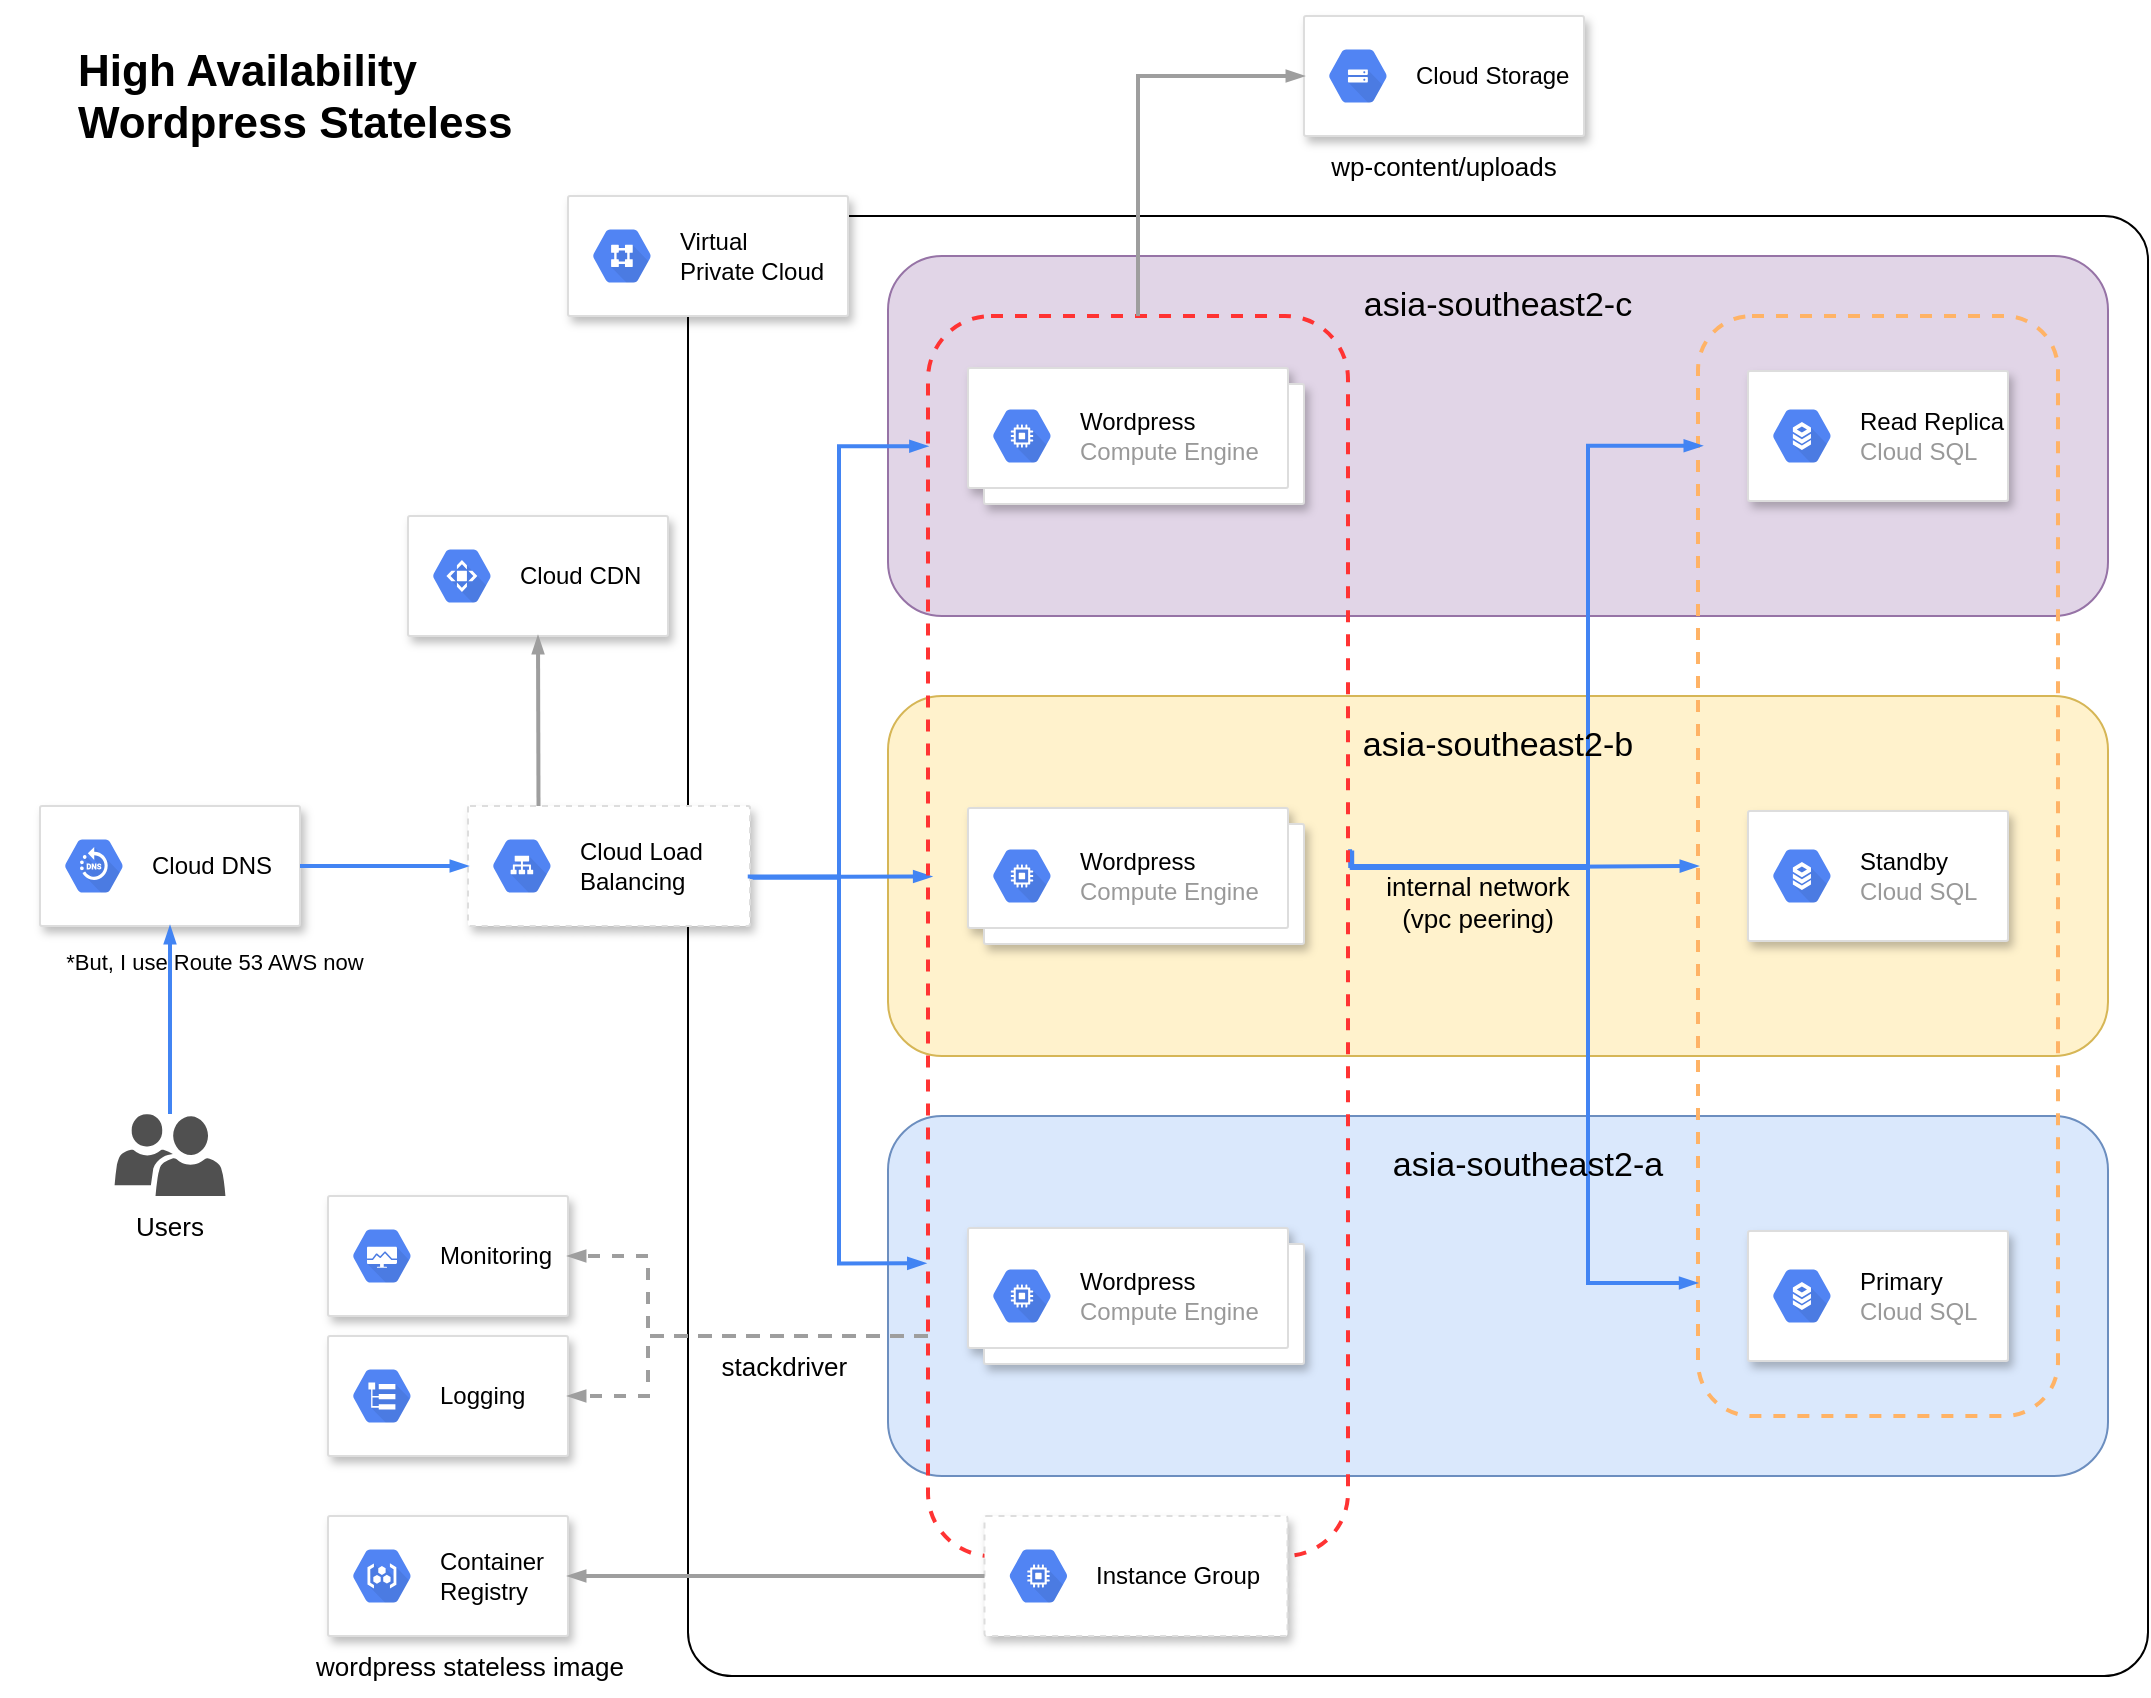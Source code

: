 <mxfile version="16.6.4" type="device"><diagram id="y92qRKzV2m3xKvL3HfKN" name="Page-1"><mxGraphModel dx="1016" dy="1763" grid="1" gridSize="10" guides="1" tooltips="1" connect="1" arrows="1" fold="1" page="1" pageScale="1" pageWidth="827" pageHeight="1169" math="0" shadow="0"><root><mxCell id="0"/><mxCell id="1" parent="0"/><mxCell id="EVUrCJ3HB7TMELO7bEDh-63" value="*But, I use Route 53 AWS now&amp;nbsp;" style="text;html=1;strokeColor=none;fillColor=none;align=center;verticalAlign=middle;whiteSpace=wrap;rounded=0;fontColor=#000000;fontSize=11;" parent="1" vertex="1"><mxGeometry x="90" y="258" width="190" height="30" as="geometry"/></mxCell><mxCell id="EVUrCJ3HB7TMELO7bEDh-31" value="" style="rounded=1;whiteSpace=wrap;html=1;fontColor=#000000;strokeColor=#000000;strokeWidth=1;fillColor=none;arcSize=3;" parent="1" vertex="1"><mxGeometry x="420" y="-100" width="730" height="730" as="geometry"/></mxCell><mxCell id="EVUrCJ3HB7TMELO7bEDh-1" value="" style="rounded=1;whiteSpace=wrap;html=1;fillColor=#dae8fc;strokeWidth=1;strokeColor=#6c8ebf;" parent="1" vertex="1"><mxGeometry x="520" y="350" width="610" height="180" as="geometry"/></mxCell><mxCell id="EVUrCJ3HB7TMELO7bEDh-2" value="" style="shape=mxgraph.gcp2.doubleRect;strokeColor=#dddddd;shadow=1;strokeWidth=1;fillColor=default;" parent="1" vertex="1"><mxGeometry x="560" y="406" width="168" height="68" as="geometry"/></mxCell><mxCell id="EVUrCJ3HB7TMELO7bEDh-3" value="&lt;font color=&quot;#000000&quot;&gt;Wordpress&lt;/font&gt;&lt;br&gt;Compute Engine" style="sketch=0;dashed=0;connectable=0;html=1;fillColor=#5184F3;strokeColor=none;shape=mxgraph.gcp2.hexIcon;prIcon=compute_engine;part=1;labelPosition=right;verticalLabelPosition=middle;align=left;verticalAlign=middle;spacingLeft=5;fontColor=#999999;fontSize=12;" parent="EVUrCJ3HB7TMELO7bEDh-2" vertex="1"><mxGeometry y="0.5" width="44" height="39" relative="1" as="geometry"><mxPoint x="5" y="-19.5" as="offset"/></mxGeometry></mxCell><mxCell id="EVUrCJ3HB7TMELO7bEDh-4" value="" style="strokeColor=#dddddd;shadow=1;strokeWidth=1;rounded=1;absoluteArcSize=1;arcSize=2;fillColor=default;" parent="1" vertex="1"><mxGeometry x="950" y="407.5" width="130" height="65" as="geometry"/></mxCell><mxCell id="EVUrCJ3HB7TMELO7bEDh-5" value="&lt;font color=&quot;#000000&quot;&gt;Primary&lt;/font&gt;&lt;br&gt;Cloud SQL" style="sketch=0;dashed=0;connectable=0;html=1;fillColor=#5184F3;strokeColor=none;shape=mxgraph.gcp2.hexIcon;prIcon=cloud_sql;part=1;labelPosition=right;verticalLabelPosition=middle;align=left;verticalAlign=middle;spacingLeft=5;fontColor=#999999;fontSize=12;" parent="EVUrCJ3HB7TMELO7bEDh-4" vertex="1"><mxGeometry y="0.5" width="44" height="39" relative="1" as="geometry"><mxPoint x="5" y="-19.5" as="offset"/></mxGeometry></mxCell><mxCell id="EVUrCJ3HB7TMELO7bEDh-6" value="" style="rounded=1;whiteSpace=wrap;html=1;fillColor=#fff2cc;strokeWidth=1;strokeColor=#d6b656;" parent="1" vertex="1"><mxGeometry x="520" y="140" width="610" height="180" as="geometry"/></mxCell><mxCell id="EVUrCJ3HB7TMELO7bEDh-7" value="" style="shape=mxgraph.gcp2.doubleRect;strokeColor=#dddddd;shadow=1;strokeWidth=1;fillColor=default;" parent="1" vertex="1"><mxGeometry x="560" y="196" width="168" height="68" as="geometry"/></mxCell><mxCell id="EVUrCJ3HB7TMELO7bEDh-8" value="&lt;font color=&quot;#000000&quot;&gt;Wordpress&lt;/font&gt;&lt;br&gt;Compute Engine" style="sketch=0;dashed=0;connectable=0;html=1;fillColor=#5184F3;strokeColor=none;shape=mxgraph.gcp2.hexIcon;prIcon=compute_engine;part=1;labelPosition=right;verticalLabelPosition=middle;align=left;verticalAlign=middle;spacingLeft=5;fontColor=#999999;fontSize=12;" parent="EVUrCJ3HB7TMELO7bEDh-7" vertex="1"><mxGeometry y="0.5" width="44" height="39" relative="1" as="geometry"><mxPoint x="5" y="-19.5" as="offset"/></mxGeometry></mxCell><mxCell id="EVUrCJ3HB7TMELO7bEDh-9" value="" style="strokeColor=#dddddd;shadow=1;strokeWidth=1;rounded=1;absoluteArcSize=1;arcSize=2;fillColor=default;" parent="1" vertex="1"><mxGeometry x="950" y="197.5" width="130" height="65" as="geometry"/></mxCell><mxCell id="EVUrCJ3HB7TMELO7bEDh-10" value="&lt;font color=&quot;#000000&quot;&gt;Standby&lt;/font&gt;&lt;br&gt;Cloud SQL" style="sketch=0;dashed=0;connectable=0;html=1;fillColor=#5184F3;strokeColor=none;shape=mxgraph.gcp2.hexIcon;prIcon=cloud_sql;part=1;labelPosition=right;verticalLabelPosition=middle;align=left;verticalAlign=middle;spacingLeft=5;fontColor=#999999;fontSize=12;" parent="EVUrCJ3HB7TMELO7bEDh-9" vertex="1"><mxGeometry y="0.5" width="44" height="39" relative="1" as="geometry"><mxPoint x="5" y="-19.5" as="offset"/></mxGeometry></mxCell><mxCell id="EVUrCJ3HB7TMELO7bEDh-11" value="" style="rounded=1;whiteSpace=wrap;html=1;fillColor=#e1d5e7;strokeWidth=1;strokeColor=#9673a6;" parent="1" vertex="1"><mxGeometry x="520" y="-80" width="610" height="180" as="geometry"/></mxCell><mxCell id="EVUrCJ3HB7TMELO7bEDh-12" value="" style="shape=mxgraph.gcp2.doubleRect;strokeColor=#dddddd;shadow=1;strokeWidth=1;fillColor=default;" parent="1" vertex="1"><mxGeometry x="560" y="-24" width="168" height="68" as="geometry"/></mxCell><mxCell id="EVUrCJ3HB7TMELO7bEDh-13" value="&lt;font color=&quot;#000000&quot;&gt;Wordpress&lt;/font&gt;&lt;br&gt;Compute Engine" style="sketch=0;dashed=0;connectable=0;html=1;fillColor=#5184F3;strokeColor=none;shape=mxgraph.gcp2.hexIcon;prIcon=compute_engine;part=1;labelPosition=right;verticalLabelPosition=middle;align=left;verticalAlign=middle;spacingLeft=5;fontColor=#999999;fontSize=12;" parent="EVUrCJ3HB7TMELO7bEDh-12" vertex="1"><mxGeometry y="0.5" width="44" height="39" relative="1" as="geometry"><mxPoint x="5" y="-19.5" as="offset"/></mxGeometry></mxCell><mxCell id="EVUrCJ3HB7TMELO7bEDh-14" value="" style="strokeColor=#dddddd;shadow=1;strokeWidth=1;rounded=1;absoluteArcSize=1;arcSize=2;fillColor=default;" parent="1" vertex="1"><mxGeometry x="950" y="-22.5" width="130" height="65" as="geometry"/></mxCell><mxCell id="EVUrCJ3HB7TMELO7bEDh-15" value="&lt;font color=&quot;#000000&quot;&gt;Read Replica&lt;/font&gt;&lt;br&gt;Cloud SQL" style="sketch=0;dashed=0;connectable=0;html=1;fillColor=#5184F3;strokeColor=none;shape=mxgraph.gcp2.hexIcon;prIcon=cloud_sql;part=1;labelPosition=right;verticalLabelPosition=middle;align=left;verticalAlign=middle;spacingLeft=5;fontColor=#999999;fontSize=12;" parent="EVUrCJ3HB7TMELO7bEDh-14" vertex="1"><mxGeometry y="0.5" width="44" height="39" relative="1" as="geometry"><mxPoint x="5" y="-19.5" as="offset"/></mxGeometry></mxCell><mxCell id="EVUrCJ3HB7TMELO7bEDh-19" value="" style="rounded=1;whiteSpace=wrap;html=1;fillColor=none;dashed=1;strokeWidth=2;strokeColor=#FFB366;" parent="1" vertex="1"><mxGeometry x="925" y="-50" width="180" height="550" as="geometry"/></mxCell><mxCell id="EVUrCJ3HB7TMELO7bEDh-22" value="" style="strokeColor=#dddddd;shadow=1;strokeWidth=1;rounded=1;absoluteArcSize=1;arcSize=2;dashed=1;fontColor=#000000;fillColor=default;" parent="1" vertex="1"><mxGeometry x="310" y="195" width="141" height="60" as="geometry"/></mxCell><mxCell id="EVUrCJ3HB7TMELO7bEDh-23" value="&lt;font color=&quot;#000000&quot;&gt;Cloud Load&lt;br&gt;Balancing&lt;/font&gt;" style="sketch=0;dashed=0;connectable=0;html=1;fillColor=#5184F3;strokeColor=none;shape=mxgraph.gcp2.hexIcon;prIcon=cloud_load_balancing;part=1;labelPosition=right;verticalLabelPosition=middle;align=left;verticalAlign=middle;spacingLeft=5;fontColor=#999999;fontSize=12;" parent="EVUrCJ3HB7TMELO7bEDh-22" vertex="1"><mxGeometry y="0.5" width="44" height="39" relative="1" as="geometry"><mxPoint x="5" y="-19.5" as="offset"/></mxGeometry></mxCell><mxCell id="EVUrCJ3HB7TMELO7bEDh-25" value="" style="fontSize=12;html=1;endArrow=blockThin;endFill=1;rounded=0;strokeWidth=2;endSize=4;startSize=4;dashed=0;strokeColor=#4284F3;fontColor=#000000;entryX=0;entryY=0.5;entryDx=0;entryDy=0;exitX=1.004;exitY=0.445;exitDx=0;exitDy=0;exitPerimeter=0;" parent="1" source="EVUrCJ3HB7TMELO7bEDh-16" target="EVUrCJ3HB7TMELO7bEDh-19" edge="1"><mxGeometry width="100" relative="1" as="geometry"><mxPoint x="1210" y="200" as="sourcePoint"/><mxPoint x="740" y="270" as="targetPoint"/></mxGeometry></mxCell><mxCell id="EVUrCJ3HB7TMELO7bEDh-26" value="" style="fontSize=12;html=1;endArrow=blockThin;endFill=1;rounded=0;strokeWidth=2;endSize=4;startSize=4;dashed=0;strokeColor=#4284F3;fontColor=#000000;entryX=0.011;entryY=0.118;entryDx=0;entryDy=0;edgeStyle=orthogonalEdgeStyle;entryPerimeter=0;exitX=1.01;exitY=0.431;exitDx=0;exitDy=0;exitPerimeter=0;" parent="1" source="EVUrCJ3HB7TMELO7bEDh-16" target="EVUrCJ3HB7TMELO7bEDh-19" edge="1"><mxGeometry width="100" relative="1" as="geometry"><mxPoint x="761.05" y="235.84" as="sourcePoint"/><mxPoint x="935" y="235" as="targetPoint"/><Array as="points"><mxPoint x="870" y="226"/><mxPoint x="870" y="15"/></Array></mxGeometry></mxCell><mxCell id="EVUrCJ3HB7TMELO7bEDh-27" value="" style="fontSize=12;html=1;endArrow=blockThin;endFill=1;rounded=0;strokeWidth=2;endSize=4;startSize=4;dashed=0;strokeColor=#4284F3;fontColor=#000000;entryX=-0.002;entryY=0.879;entryDx=0;entryDy=0;exitX=1.005;exitY=0.43;exitDx=0;exitDy=0;exitPerimeter=0;edgeStyle=orthogonalEdgeStyle;entryPerimeter=0;" parent="1" source="EVUrCJ3HB7TMELO7bEDh-16" target="EVUrCJ3HB7TMELO7bEDh-19" edge="1"><mxGeometry width="100" relative="1" as="geometry"><mxPoint x="761.05" y="235.84" as="sourcePoint"/><mxPoint x="935" y="235" as="targetPoint"/><Array as="points"><mxPoint x="870" y="225"/><mxPoint x="870" y="433"/></Array></mxGeometry></mxCell><mxCell id="EVUrCJ3HB7TMELO7bEDh-28" value="" style="fontSize=12;html=1;endArrow=blockThin;endFill=1;rounded=0;strokeWidth=2;endSize=4;startSize=4;dashed=0;strokeColor=#4284F3;fontColor=#000000;entryX=0.008;entryY=0.452;entryDx=0;entryDy=0;entryPerimeter=0;exitX=1;exitY=0.592;exitDx=0;exitDy=0;exitPerimeter=0;" parent="1" source="EVUrCJ3HB7TMELO7bEDh-22" target="EVUrCJ3HB7TMELO7bEDh-16" edge="1"><mxGeometry width="100" relative="1" as="geometry"><mxPoint x="220" y="390" as="sourcePoint"/><mxPoint x="320" y="390" as="targetPoint"/></mxGeometry></mxCell><mxCell id="EVUrCJ3HB7TMELO7bEDh-29" value="" style="edgeStyle=orthogonalEdgeStyle;fontSize=12;html=1;endArrow=blockThin;endFill=1;rounded=0;strokeWidth=2;endSize=4;startSize=4;dashed=0;strokeColor=#4284F3;fontColor=#000000;entryX=-0.001;entryY=0.105;entryDx=0;entryDy=0;entryPerimeter=0;exitX=0.992;exitY=0.587;exitDx=0;exitDy=0;exitPerimeter=0;" parent="1" source="EVUrCJ3HB7TMELO7bEDh-22" target="EVUrCJ3HB7TMELO7bEDh-16" edge="1"><mxGeometry width="100" relative="1" as="geometry"><mxPoint x="401" y="240.52" as="sourcePoint"/><mxPoint x="550" y="240.32" as="targetPoint"/></mxGeometry></mxCell><mxCell id="EVUrCJ3HB7TMELO7bEDh-30" value="" style="edgeStyle=orthogonalEdgeStyle;fontSize=12;html=1;endArrow=blockThin;endFill=1;rounded=0;strokeWidth=2;endSize=4;startSize=4;dashed=0;strokeColor=#4284F3;fontColor=#000000;entryX=-0.006;entryY=0.764;entryDx=0;entryDy=0;entryPerimeter=0;exitX=1.009;exitY=0.597;exitDx=0;exitDy=0;exitPerimeter=0;" parent="1" source="EVUrCJ3HB7TMELO7bEDh-22" target="EVUrCJ3HB7TMELO7bEDh-16" edge="1"><mxGeometry width="100" relative="1" as="geometry"><mxPoint x="401" y="240.52" as="sourcePoint"/><mxPoint x="550" y="240.32" as="targetPoint"/></mxGeometry></mxCell><mxCell id="EVUrCJ3HB7TMELO7bEDh-32" value="asia-southeast2-a" style="text;html=1;strokeColor=none;fillColor=none;align=center;verticalAlign=middle;whiteSpace=wrap;rounded=0;fontColor=#000000;fontSize=17;" parent="1" vertex="1"><mxGeometry x="755" y="360" width="170" height="30" as="geometry"/></mxCell><mxCell id="EVUrCJ3HB7TMELO7bEDh-33" value="" style="strokeColor=#dddddd;shadow=1;strokeWidth=1;rounded=1;absoluteArcSize=1;arcSize=2;fontSize=17;fontColor=#000000;fillColor=default;" parent="1" vertex="1"><mxGeometry x="360" y="-110" width="140" height="60" as="geometry"/></mxCell><mxCell id="EVUrCJ3HB7TMELO7bEDh-34" value="&lt;font color=&quot;#000000&quot;&gt;Virtual&lt;br&gt;Private Cloud&lt;/font&gt;" style="sketch=0;dashed=0;connectable=0;html=1;fillColor=#5184F3;strokeColor=none;shape=mxgraph.gcp2.hexIcon;prIcon=virtual_private_cloud;part=1;labelPosition=right;verticalLabelPosition=middle;align=left;verticalAlign=middle;spacingLeft=5;fontColor=#999999;fontSize=12;rounded=1;" parent="EVUrCJ3HB7TMELO7bEDh-33" vertex="1"><mxGeometry y="0.5" width="44" height="39" relative="1" as="geometry"><mxPoint x="5" y="-19.5" as="offset"/></mxGeometry></mxCell><mxCell id="EVUrCJ3HB7TMELO7bEDh-37" value="asia-southeast2-b" style="text;html=1;strokeColor=none;fillColor=none;align=center;verticalAlign=middle;whiteSpace=wrap;rounded=0;fontColor=#000000;fontSize=17;" parent="1" vertex="1"><mxGeometry x="740" y="150" width="170" height="30" as="geometry"/></mxCell><mxCell id="EVUrCJ3HB7TMELO7bEDh-38" value="asia-southeast2-c" style="text;html=1;strokeColor=none;fillColor=none;align=center;verticalAlign=middle;whiteSpace=wrap;rounded=0;fontColor=#000000;fontSize=17;" parent="1" vertex="1"><mxGeometry x="740" y="-70" width="170" height="30" as="geometry"/></mxCell><mxCell id="EVUrCJ3HB7TMELO7bEDh-16" value="" style="rounded=1;whiteSpace=wrap;html=1;fillColor=none;dashed=1;strokeWidth=2;strokeColor=#FF3333;" parent="1" vertex="1"><mxGeometry x="540" y="-50" width="210" height="620" as="geometry"/></mxCell><mxCell id="EVUrCJ3HB7TMELO7bEDh-17" value="" style="strokeColor=#dddddd;shadow=1;strokeWidth=1;rounded=1;absoluteArcSize=1;arcSize=2;dashed=1;fillColor=default;" parent="1" vertex="1"><mxGeometry x="568.25" y="550" width="151.5" height="60" as="geometry"/></mxCell><mxCell id="EVUrCJ3HB7TMELO7bEDh-18" value="&lt;font color=&quot;#000000&quot;&gt;Instance Group&lt;/font&gt;" style="sketch=0;dashed=0;connectable=0;html=1;fillColor=#5184F3;strokeColor=none;shape=mxgraph.gcp2.hexIcon;prIcon=compute_engine;part=1;labelPosition=right;verticalLabelPosition=middle;align=left;verticalAlign=middle;spacingLeft=5;fontColor=#999999;fontSize=12;" parent="EVUrCJ3HB7TMELO7bEDh-17" vertex="1"><mxGeometry y="0.5" width="44" height="39" relative="1" as="geometry"><mxPoint x="5" y="-19.5" as="offset"/></mxGeometry></mxCell><mxCell id="EVUrCJ3HB7TMELO7bEDh-39" value="" style="strokeColor=#dddddd;shadow=1;strokeWidth=1;rounded=1;absoluteArcSize=1;arcSize=2;fontSize=17;fontColor=#000000;fillColor=default;" parent="1" vertex="1"><mxGeometry x="280" y="50" width="130" height="60" as="geometry"/></mxCell><mxCell id="EVUrCJ3HB7TMELO7bEDh-40" value="&lt;font color=&quot;#000000&quot;&gt;Cloud CDN&lt;/font&gt;" style="sketch=0;dashed=0;connectable=0;html=1;fillColor=#5184F3;strokeColor=none;shape=mxgraph.gcp2.hexIcon;prIcon=cloud_cdn;part=1;labelPosition=right;verticalLabelPosition=middle;align=left;verticalAlign=middle;spacingLeft=5;fontColor=#999999;fontSize=12;rounded=1;" parent="EVUrCJ3HB7TMELO7bEDh-39" vertex="1"><mxGeometry y="0.5" width="44" height="39" relative="1" as="geometry"><mxPoint x="5" y="-19.5" as="offset"/></mxGeometry></mxCell><mxCell id="EVUrCJ3HB7TMELO7bEDh-43" value="" style="strokeColor=#dddddd;shadow=1;strokeWidth=1;rounded=1;absoluteArcSize=1;arcSize=2;fontSize=17;fontColor=#000000;fillColor=default;" parent="1" vertex="1"><mxGeometry x="96" y="195" width="130" height="60" as="geometry"/></mxCell><mxCell id="EVUrCJ3HB7TMELO7bEDh-44" value="&lt;font color=&quot;#000000&quot;&gt;Cloud DNS&lt;/font&gt;" style="sketch=0;dashed=0;connectable=0;html=1;fillColor=#5184F3;strokeColor=none;shape=mxgraph.gcp2.hexIcon;prIcon=cloud_dns;part=1;labelPosition=right;verticalLabelPosition=middle;align=left;verticalAlign=middle;spacingLeft=5;fontColor=#999999;fontSize=12;rounded=1;" parent="EVUrCJ3HB7TMELO7bEDh-43" vertex="1"><mxGeometry y="0.5" width="44" height="39" relative="1" as="geometry"><mxPoint x="5" y="-19.5" as="offset"/></mxGeometry></mxCell><mxCell id="EVUrCJ3HB7TMELO7bEDh-46" value="" style="strokeColor=#dddddd;shadow=1;strokeWidth=1;rounded=1;absoluteArcSize=1;arcSize=2;fontSize=17;fontColor=#000000;fillColor=default;" parent="1" vertex="1"><mxGeometry x="728" y="-200" width="140" height="60" as="geometry"/></mxCell><mxCell id="EVUrCJ3HB7TMELO7bEDh-47" value="&lt;font color=&quot;#000000&quot;&gt;Cloud Storage&lt;/font&gt;" style="sketch=0;dashed=0;connectable=0;html=1;fillColor=#5184F3;strokeColor=none;shape=mxgraph.gcp2.hexIcon;prIcon=cloud_storage;part=1;labelPosition=right;verticalLabelPosition=middle;align=left;verticalAlign=middle;spacingLeft=5;fontColor=#999999;fontSize=12;rounded=1;" parent="EVUrCJ3HB7TMELO7bEDh-46" vertex="1"><mxGeometry y="0.5" width="44" height="39" relative="1" as="geometry"><mxPoint x="5" y="-19.5" as="offset"/></mxGeometry></mxCell><mxCell id="EVUrCJ3HB7TMELO7bEDh-49" style="edgeStyle=none;rounded=0;orthogonalLoop=1;jettySize=auto;html=1;exitX=0.75;exitY=0;exitDx=0;exitDy=0;fontSize=17;fontColor=#000000;" parent="1" source="EVUrCJ3HB7TMELO7bEDh-46" target="EVUrCJ3HB7TMELO7bEDh-46" edge="1"><mxGeometry relative="1" as="geometry"/></mxCell><mxCell id="EVUrCJ3HB7TMELO7bEDh-50" value="" style="edgeStyle=orthogonalEdgeStyle;fontSize=12;html=1;endArrow=blockThin;endFill=1;rounded=0;strokeWidth=2;endSize=4;startSize=4;dashed=0;strokeColor=#4284F3;fontColor=#000000;exitX=1;exitY=0.5;exitDx=0;exitDy=0;entryX=0;entryY=0.5;entryDx=0;entryDy=0;" parent="1" source="EVUrCJ3HB7TMELO7bEDh-43" target="EVUrCJ3HB7TMELO7bEDh-22" edge="1"><mxGeometry width="100" relative="1" as="geometry"><mxPoint x="490" y="100" as="sourcePoint"/><mxPoint x="590" y="100" as="targetPoint"/></mxGeometry></mxCell><mxCell id="EVUrCJ3HB7TMELO7bEDh-51" value="" style="strokeColor=#dddddd;shadow=1;strokeWidth=1;rounded=1;absoluteArcSize=1;arcSize=2;fontSize=17;fontColor=#000000;fillColor=default;" parent="1" vertex="1"><mxGeometry x="240" y="550" width="120" height="60" as="geometry"/></mxCell><mxCell id="EVUrCJ3HB7TMELO7bEDh-52" value="&lt;font color=&quot;#000000&quot;&gt;Container&lt;br&gt;Registry&lt;/font&gt;" style="sketch=0;dashed=0;connectable=0;html=1;fillColor=#5184F3;strokeColor=none;shape=mxgraph.gcp2.hexIcon;prIcon=container_registry;part=1;labelPosition=right;verticalLabelPosition=middle;align=left;verticalAlign=middle;spacingLeft=5;fontColor=#999999;fontSize=12;rounded=1;" parent="EVUrCJ3HB7TMELO7bEDh-51" vertex="1"><mxGeometry y="0.5" width="44" height="39" relative="1" as="geometry"><mxPoint x="5" y="-19.5" as="offset"/></mxGeometry></mxCell><mxCell id="EVUrCJ3HB7TMELO7bEDh-53" value="" style="edgeStyle=orthogonalEdgeStyle;fontSize=12;html=1;endArrow=blockThin;endFill=1;rounded=0;strokeWidth=2;endSize=4;startSize=4;dashed=0;strokeColor=#9E9E9E;fontColor=#000000;exitX=0.5;exitY=0;exitDx=0;exitDy=0;entryX=0;entryY=0.5;entryDx=0;entryDy=0;" parent="1" source="EVUrCJ3HB7TMELO7bEDh-16" target="EVUrCJ3HB7TMELO7bEDh-46" edge="1"><mxGeometry width="100" relative="1" as="geometry"><mxPoint x="620" y="100" as="sourcePoint"/><mxPoint x="730" y="-160" as="targetPoint"/></mxGeometry></mxCell><mxCell id="EVUrCJ3HB7TMELO7bEDh-54" value="wp-content/uploads" style="text;html=1;strokeColor=none;fillColor=none;align=center;verticalAlign=middle;whiteSpace=wrap;rounded=0;fontColor=#000000;fontSize=13;" parent="1" vertex="1"><mxGeometry x="713" y="-140" width="170" height="30" as="geometry"/></mxCell><mxCell id="EVUrCJ3HB7TMELO7bEDh-55" value="" style="edgeStyle=orthogonalEdgeStyle;fontSize=12;html=1;endArrow=blockThin;endFill=1;rounded=0;strokeWidth=2;endSize=4;startSize=4;dashed=0;strokeColor=#9E9E9E;fontColor=#000000;entryX=1;entryY=0.5;entryDx=0;entryDy=0;exitX=0;exitY=0.5;exitDx=0;exitDy=0;" parent="1" source="EVUrCJ3HB7TMELO7bEDh-17" target="EVUrCJ3HB7TMELO7bEDh-51" edge="1"><mxGeometry width="100" relative="1" as="geometry"><mxPoint x="430" y="350" as="sourcePoint"/><mxPoint x="530" y="350" as="targetPoint"/></mxGeometry></mxCell><mxCell id="EVUrCJ3HB7TMELO7bEDh-56" value="" style="sketch=0;pointerEvents=1;shadow=0;dashed=0;html=1;strokeColor=none;labelPosition=center;verticalLabelPosition=bottom;verticalAlign=top;align=center;fillColor=#505050;shape=mxgraph.mscae.intune.user_group;rounded=1;fontSize=13;fontColor=#000000;" parent="1" vertex="1"><mxGeometry x="133.3" y="349" width="55.41" height="41" as="geometry"/></mxCell><mxCell id="EVUrCJ3HB7TMELO7bEDh-58" value="" style="edgeStyle=orthogonalEdgeStyle;fontSize=12;html=1;endArrow=blockThin;endFill=1;rounded=0;strokeWidth=2;endSize=4;startSize=4;dashed=0;strokeColor=#4284F3;fontColor=#000000;entryX=0.5;entryY=1;entryDx=0;entryDy=0;exitX=0.5;exitY=0;exitDx=0;exitDy=0;exitPerimeter=0;" parent="1" source="EVUrCJ3HB7TMELO7bEDh-56" target="EVUrCJ3HB7TMELO7bEDh-43" edge="1"><mxGeometry width="100" relative="1" as="geometry"><mxPoint x="636" y="210" as="sourcePoint"/><mxPoint x="736" y="210" as="targetPoint"/></mxGeometry></mxCell><mxCell id="EVUrCJ3HB7TMELO7bEDh-59" value="Users" style="text;html=1;strokeColor=none;fillColor=none;align=center;verticalAlign=middle;whiteSpace=wrap;rounded=0;fontColor=#000000;fontSize=13;" parent="1" vertex="1"><mxGeometry x="76" y="390" width="170" height="30" as="geometry"/></mxCell><mxCell id="EVUrCJ3HB7TMELO7bEDh-62" value="wordpress stateless image" style="text;html=1;strokeColor=none;fillColor=none;align=center;verticalAlign=middle;whiteSpace=wrap;rounded=0;fontColor=#000000;fontSize=13;" parent="1" vertex="1"><mxGeometry x="226" y="610" width="170" height="30" as="geometry"/></mxCell><mxCell id="EVUrCJ3HB7TMELO7bEDh-64" value="" style="fontSize=12;html=1;endArrow=blockThin;endFill=1;rounded=0;strokeWidth=2;endSize=4;startSize=4;dashed=0;strokeColor=#9E9E9E;fontColor=#000000;entryX=0.5;entryY=1;entryDx=0;entryDy=0;exitX=0.25;exitY=0;exitDx=0;exitDy=0;" parent="1" source="EVUrCJ3HB7TMELO7bEDh-22" target="EVUrCJ3HB7TMELO7bEDh-39" edge="1"><mxGeometry width="100" relative="1" as="geometry"><mxPoint x="640" y="210" as="sourcePoint"/><mxPoint x="740" y="210" as="targetPoint"/></mxGeometry></mxCell><mxCell id="EVUrCJ3HB7TMELO7bEDh-65" value="&lt;h1&gt;High Availability Wordpress Stateless&lt;/h1&gt;" style="text;html=1;strokeColor=none;fillColor=none;spacing=5;spacingTop=-20;whiteSpace=wrap;overflow=hidden;rounded=0;fontSize=11;fontColor=#000000;" parent="1" vertex="1"><mxGeometry x="110" y="-190" width="236" height="70" as="geometry"/></mxCell><mxCell id="R6sXqYGLHnHek-xDzKcj-1" value="internal network&lt;br&gt;(vpc peering)" style="text;html=1;strokeColor=none;fillColor=none;align=center;verticalAlign=middle;whiteSpace=wrap;rounded=0;fontColor=#000000;fontSize=13;" parent="1" vertex="1"><mxGeometry x="730" y="228" width="170" height="30" as="geometry"/></mxCell><mxCell id="23RsTdwJw6qgGm7MMxLa-1" value="" style="strokeColor=#dddddd;shadow=1;strokeWidth=1;rounded=1;absoluteArcSize=1;arcSize=2;" vertex="1" parent="1"><mxGeometry x="240" y="390" width="120" height="60" as="geometry"/></mxCell><mxCell id="23RsTdwJw6qgGm7MMxLa-2" value="&lt;font color=&quot;#000000&quot;&gt;Monitoring&lt;/font&gt;" style="sketch=0;dashed=0;connectable=0;html=1;fillColor=#5184F3;strokeColor=none;shape=mxgraph.gcp2.hexIcon;prIcon=cloud_deployment_manager;part=1;labelPosition=right;verticalLabelPosition=middle;align=left;verticalAlign=middle;spacingLeft=5;fontColor=#999999;fontSize=12;" vertex="1" parent="23RsTdwJw6qgGm7MMxLa-1"><mxGeometry y="0.5" width="44" height="39" relative="1" as="geometry"><mxPoint x="5" y="-19.5" as="offset"/></mxGeometry></mxCell><mxCell id="23RsTdwJw6qgGm7MMxLa-3" value="" style="strokeColor=#dddddd;shadow=1;strokeWidth=1;rounded=1;absoluteArcSize=1;arcSize=2;" vertex="1" parent="1"><mxGeometry x="240" y="460" width="120" height="60" as="geometry"/></mxCell><mxCell id="23RsTdwJw6qgGm7MMxLa-4" value="&lt;font color=&quot;#000000&quot;&gt;Logging&lt;/font&gt;" style="sketch=0;dashed=0;connectable=0;html=1;fillColor=#5184F3;strokeColor=none;shape=mxgraph.gcp2.hexIcon;prIcon=logging;part=1;labelPosition=right;verticalLabelPosition=middle;align=left;verticalAlign=middle;spacingLeft=5;fontColor=#999999;fontSize=12;" vertex="1" parent="23RsTdwJw6qgGm7MMxLa-3"><mxGeometry y="0.5" width="44" height="39" relative="1" as="geometry"><mxPoint x="5" y="-19.5" as="offset"/></mxGeometry></mxCell><mxCell id="23RsTdwJw6qgGm7MMxLa-5" value="" style="edgeStyle=orthogonalEdgeStyle;fontSize=12;html=1;endArrow=blockThin;endFill=1;rounded=0;strokeWidth=2;endSize=4;startSize=4;dashed=1;strokeColor=#9E9E9E;entryX=1;entryY=0.5;entryDx=0;entryDy=0;" edge="1" parent="1" target="23RsTdwJw6qgGm7MMxLa-1"><mxGeometry width="100" relative="1" as="geometry"><mxPoint x="540" y="460" as="sourcePoint"/><mxPoint x="380" y="340" as="targetPoint"/><Array as="points"><mxPoint x="400" y="460"/><mxPoint x="400" y="420"/></Array></mxGeometry></mxCell><mxCell id="23RsTdwJw6qgGm7MMxLa-6" value="" style="edgeStyle=orthogonalEdgeStyle;fontSize=12;html=1;endArrow=blockThin;endFill=1;rounded=0;strokeWidth=2;endSize=4;startSize=4;dashed=1;strokeColor=#9E9E9E;entryX=1;entryY=0.5;entryDx=0;entryDy=0;" edge="1" parent="1" target="23RsTdwJw6qgGm7MMxLa-3"><mxGeometry width="100" relative="1" as="geometry"><mxPoint x="539" y="460" as="sourcePoint"/><mxPoint x="550" y="210" as="targetPoint"/><Array as="points"><mxPoint x="400" y="460"/><mxPoint x="400" y="490"/></Array></mxGeometry></mxCell><mxCell id="23RsTdwJw6qgGm7MMxLa-8" value="stackdriver&amp;nbsp;" style="text;html=1;strokeColor=none;fillColor=none;align=center;verticalAlign=middle;whiteSpace=wrap;rounded=0;fontColor=#000000;fontSize=13;" vertex="1" parent="1"><mxGeometry x="400" y="460" width="140" height="30" as="geometry"/></mxCell></root></mxGraphModel></diagram></mxfile>